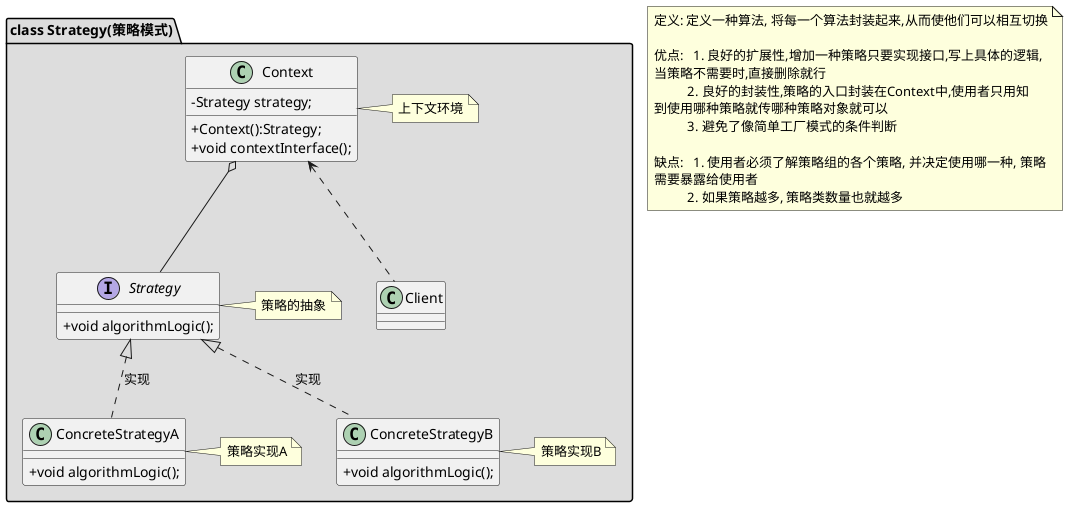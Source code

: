 @startuml
skinparam classAttributeIconSize 0
package "class Strategy(策略模式)" #DDDDDD {
    class Client

    class Context {
        -Strategy strategy;
        +Context():Strategy;
        +void contextInterface();
    }
    note right:上下文环境

    interface Strategy {
        +void algorithmLogic();
    }
    note right: 策略的抽象

    class ConcreteStrategyA {
        +void algorithmLogic();
    }
    note right:策略实现A

    class ConcreteStrategyB {
        +void algorithmLogic();
    }
    note right:策略实现B

    Context <.. Client
    Context o-- Strategy
    Strategy <|.. ConcreteStrategyA : 实现
    Strategy <|.. ConcreteStrategyB : 实现
}
note as N1
      定义: 定义一种算法, 将每一个算法封装起来,从而使他们可以相互切换

      优点:   1. 良好的扩展性,增加一种策略只要实现接口,写上具体的逻辑,
      当策略不需要时,直接删除就行
                2. 良好的封装性,策略的入口封装在Context中,使用者只用知
      到使用哪种策略就传哪种策略对象就可以
                3. 避免了像简单工厂模式的条件判断

      缺点:   1. 使用者必须了解策略组的各个策略, 并决定使用哪一种, 策略
      需要暴露给使用者
                2. 如果策略越多, 策略类数量也就越多
    end note
@enduml